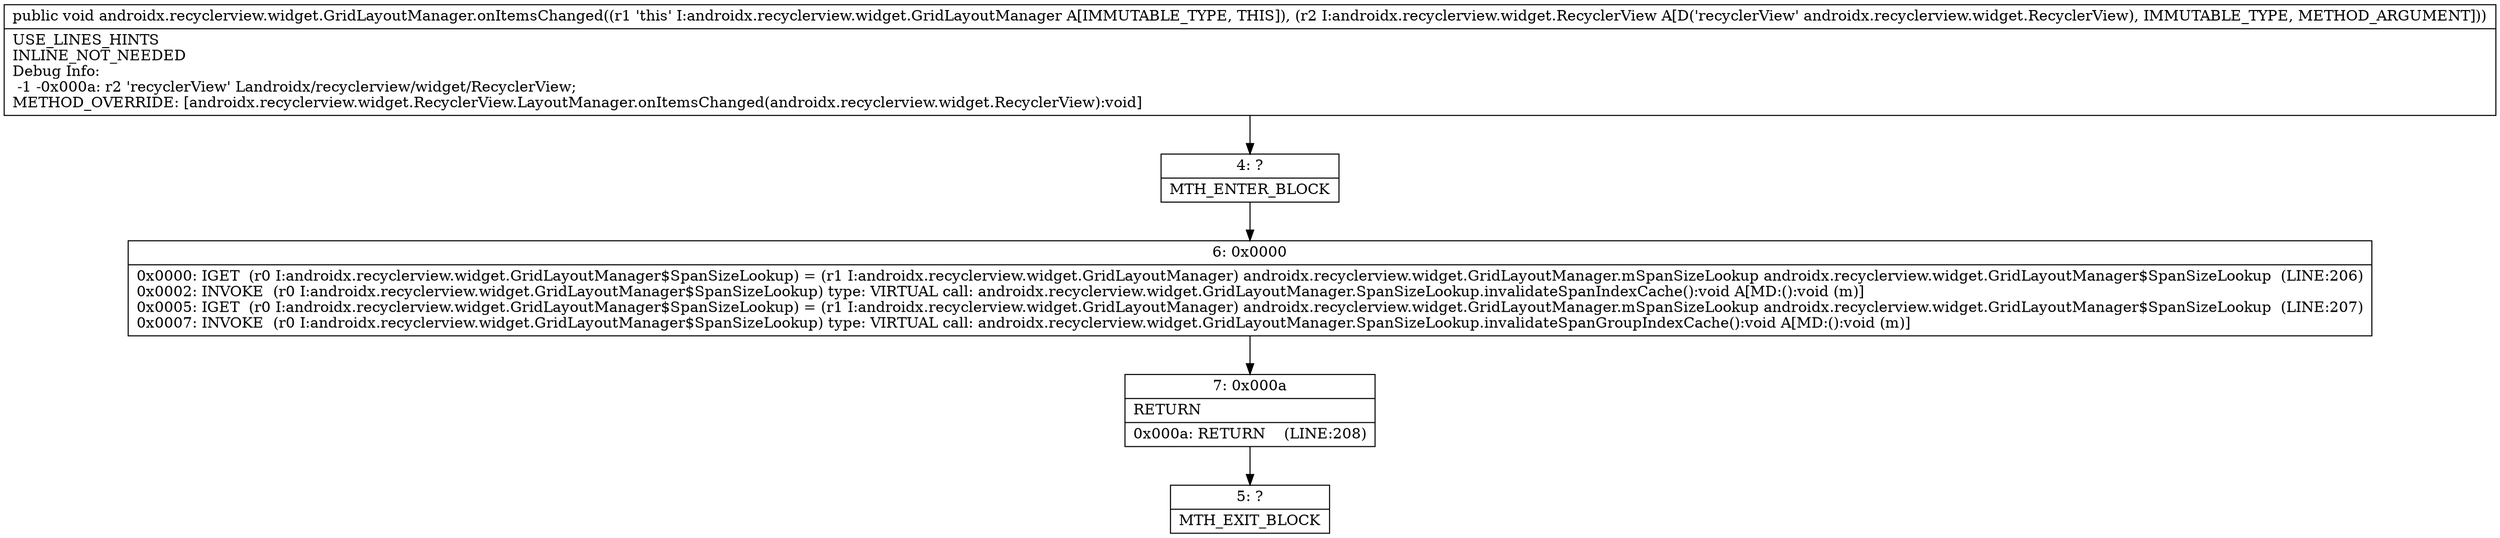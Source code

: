 digraph "CFG forandroidx.recyclerview.widget.GridLayoutManager.onItemsChanged(Landroidx\/recyclerview\/widget\/RecyclerView;)V" {
Node_4 [shape=record,label="{4\:\ ?|MTH_ENTER_BLOCK\l}"];
Node_6 [shape=record,label="{6\:\ 0x0000|0x0000: IGET  (r0 I:androidx.recyclerview.widget.GridLayoutManager$SpanSizeLookup) = (r1 I:androidx.recyclerview.widget.GridLayoutManager) androidx.recyclerview.widget.GridLayoutManager.mSpanSizeLookup androidx.recyclerview.widget.GridLayoutManager$SpanSizeLookup  (LINE:206)\l0x0002: INVOKE  (r0 I:androidx.recyclerview.widget.GridLayoutManager$SpanSizeLookup) type: VIRTUAL call: androidx.recyclerview.widget.GridLayoutManager.SpanSizeLookup.invalidateSpanIndexCache():void A[MD:():void (m)]\l0x0005: IGET  (r0 I:androidx.recyclerview.widget.GridLayoutManager$SpanSizeLookup) = (r1 I:androidx.recyclerview.widget.GridLayoutManager) androidx.recyclerview.widget.GridLayoutManager.mSpanSizeLookup androidx.recyclerview.widget.GridLayoutManager$SpanSizeLookup  (LINE:207)\l0x0007: INVOKE  (r0 I:androidx.recyclerview.widget.GridLayoutManager$SpanSizeLookup) type: VIRTUAL call: androidx.recyclerview.widget.GridLayoutManager.SpanSizeLookup.invalidateSpanGroupIndexCache():void A[MD:():void (m)]\l}"];
Node_7 [shape=record,label="{7\:\ 0x000a|RETURN\l|0x000a: RETURN    (LINE:208)\l}"];
Node_5 [shape=record,label="{5\:\ ?|MTH_EXIT_BLOCK\l}"];
MethodNode[shape=record,label="{public void androidx.recyclerview.widget.GridLayoutManager.onItemsChanged((r1 'this' I:androidx.recyclerview.widget.GridLayoutManager A[IMMUTABLE_TYPE, THIS]), (r2 I:androidx.recyclerview.widget.RecyclerView A[D('recyclerView' androidx.recyclerview.widget.RecyclerView), IMMUTABLE_TYPE, METHOD_ARGUMENT]))  | USE_LINES_HINTS\lINLINE_NOT_NEEDED\lDebug Info:\l  \-1 \-0x000a: r2 'recyclerView' Landroidx\/recyclerview\/widget\/RecyclerView;\lMETHOD_OVERRIDE: [androidx.recyclerview.widget.RecyclerView.LayoutManager.onItemsChanged(androidx.recyclerview.widget.RecyclerView):void]\l}"];
MethodNode -> Node_4;Node_4 -> Node_6;
Node_6 -> Node_7;
Node_7 -> Node_5;
}

